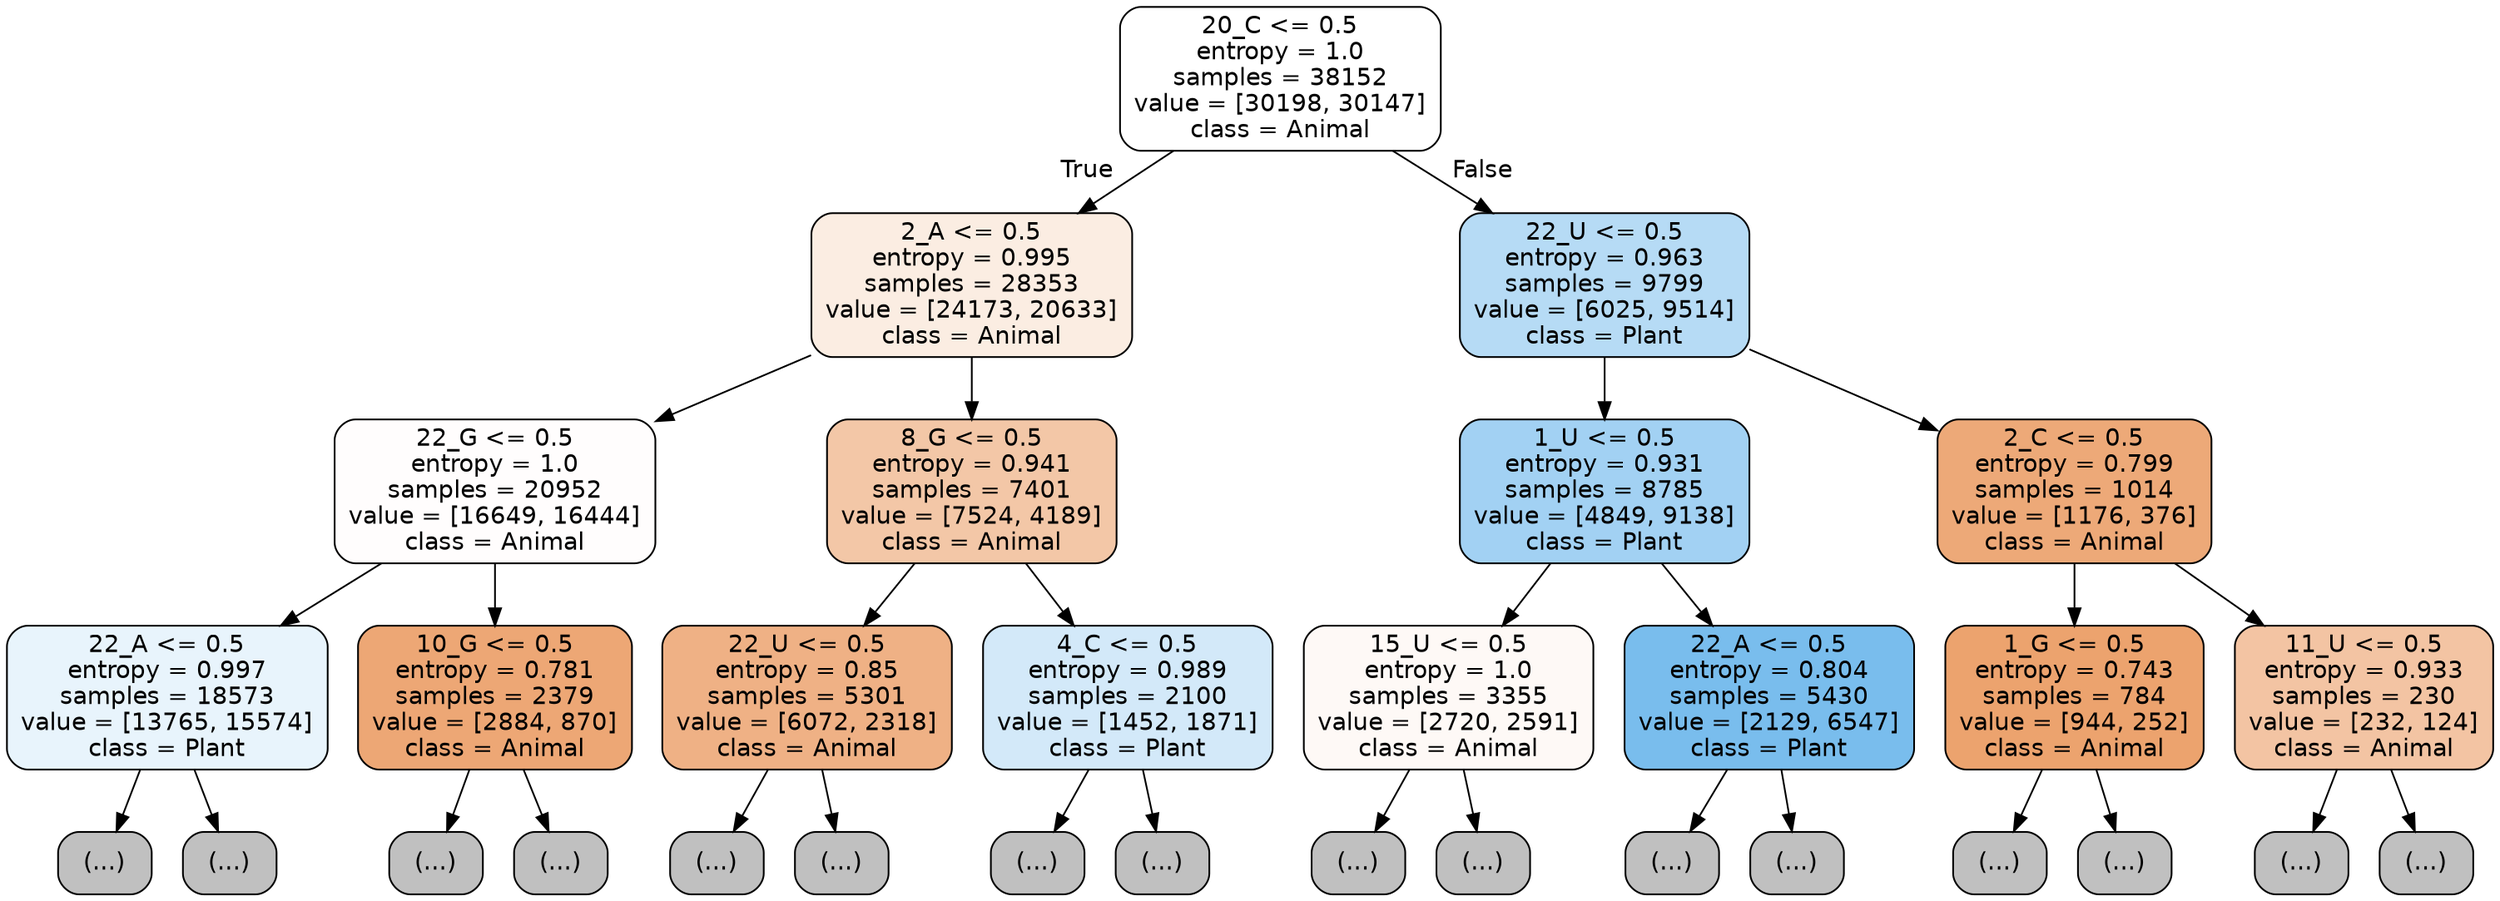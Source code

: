 digraph Tree {
node [shape=box, style="filled, rounded", color="black", fontname="helvetica"] ;
edge [fontname="helvetica"] ;
0 [label="20_C <= 0.5\nentropy = 1.0\nsamples = 38152\nvalue = [30198, 30147]\nclass = Animal", fillcolor="#ffffff"] ;
1 [label="2_A <= 0.5\nentropy = 0.995\nsamples = 28353\nvalue = [24173, 20633]\nclass = Animal", fillcolor="#fbede2"] ;
0 -> 1 [labeldistance=2.5, labelangle=45, headlabel="True"] ;
2 [label="22_G <= 0.5\nentropy = 1.0\nsamples = 20952\nvalue = [16649, 16444]\nclass = Animal", fillcolor="#fffdfd"] ;
1 -> 2 ;
3 [label="22_A <= 0.5\nentropy = 0.997\nsamples = 18573\nvalue = [13765, 15574]\nclass = Plant", fillcolor="#e8f4fc"] ;
2 -> 3 ;
4 [label="(...)", fillcolor="#C0C0C0"] ;
3 -> 4 ;
7539 [label="(...)", fillcolor="#C0C0C0"] ;
3 -> 7539 ;
8684 [label="10_G <= 0.5\nentropy = 0.781\nsamples = 2379\nvalue = [2884, 870]\nclass = Animal", fillcolor="#eda775"] ;
2 -> 8684 ;
8685 [label="(...)", fillcolor="#C0C0C0"] ;
8684 -> 8685 ;
9422 [label="(...)", fillcolor="#C0C0C0"] ;
8684 -> 9422 ;
9731 [label="8_G <= 0.5\nentropy = 0.941\nsamples = 7401\nvalue = [7524, 4189]\nclass = Animal", fillcolor="#f3c7a7"] ;
1 -> 9731 ;
9732 [label="22_U <= 0.5\nentropy = 0.85\nsamples = 5301\nvalue = [6072, 2318]\nclass = Animal", fillcolor="#efb185"] ;
9731 -> 9732 ;
9733 [label="(...)", fillcolor="#C0C0C0"] ;
9732 -> 9733 ;
11834 [label="(...)", fillcolor="#C0C0C0"] ;
9732 -> 11834 ;
12089 [label="4_C <= 0.5\nentropy = 0.989\nsamples = 2100\nvalue = [1452, 1871]\nclass = Plant", fillcolor="#d3e9f9"] ;
9731 -> 12089 ;
12090 [label="(...)", fillcolor="#C0C0C0"] ;
12089 -> 12090 ;
12751 [label="(...)", fillcolor="#C0C0C0"] ;
12089 -> 12751 ;
12970 [label="22_U <= 0.5\nentropy = 0.963\nsamples = 9799\nvalue = [6025, 9514]\nclass = Plant", fillcolor="#b6dbf5"] ;
0 -> 12970 [labeldistance=2.5, labelangle=-45, headlabel="False"] ;
12971 [label="1_U <= 0.5\nentropy = 0.931\nsamples = 8785\nvalue = [4849, 9138]\nclass = Plant", fillcolor="#a2d1f3"] ;
12970 -> 12971 ;
12972 [label="15_U <= 0.5\nentropy = 1.0\nsamples = 3355\nvalue = [2720, 2591]\nclass = Animal", fillcolor="#fef9f6"] ;
12971 -> 12972 ;
12973 [label="(...)", fillcolor="#C0C0C0"] ;
12972 -> 12973 ;
14422 [label="(...)", fillcolor="#C0C0C0"] ;
12972 -> 14422 ;
14951 [label="22_A <= 0.5\nentropy = 0.804\nsamples = 5430\nvalue = [2129, 6547]\nclass = Plant", fillcolor="#79bded"] ;
12971 -> 14951 ;
14952 [label="(...)", fillcolor="#C0C0C0"] ;
14951 -> 14952 ;
16315 [label="(...)", fillcolor="#C0C0C0"] ;
14951 -> 16315 ;
16514 [label="2_C <= 0.5\nentropy = 0.799\nsamples = 1014\nvalue = [1176, 376]\nclass = Animal", fillcolor="#eda978"] ;
12970 -> 16514 ;
16515 [label="1_G <= 0.5\nentropy = 0.743\nsamples = 784\nvalue = [944, 252]\nclass = Animal", fillcolor="#eca36e"] ;
16514 -> 16515 ;
16516 [label="(...)", fillcolor="#C0C0C0"] ;
16515 -> 16516 ;
16843 [label="(...)", fillcolor="#C0C0C0"] ;
16515 -> 16843 ;
16884 [label="11_U <= 0.5\nentropy = 0.933\nsamples = 230\nvalue = [232, 124]\nclass = Animal", fillcolor="#f3c4a3"] ;
16514 -> 16884 ;
16885 [label="(...)", fillcolor="#C0C0C0"] ;
16884 -> 16885 ;
16976 [label="(...)", fillcolor="#C0C0C0"] ;
16884 -> 16976 ;
}